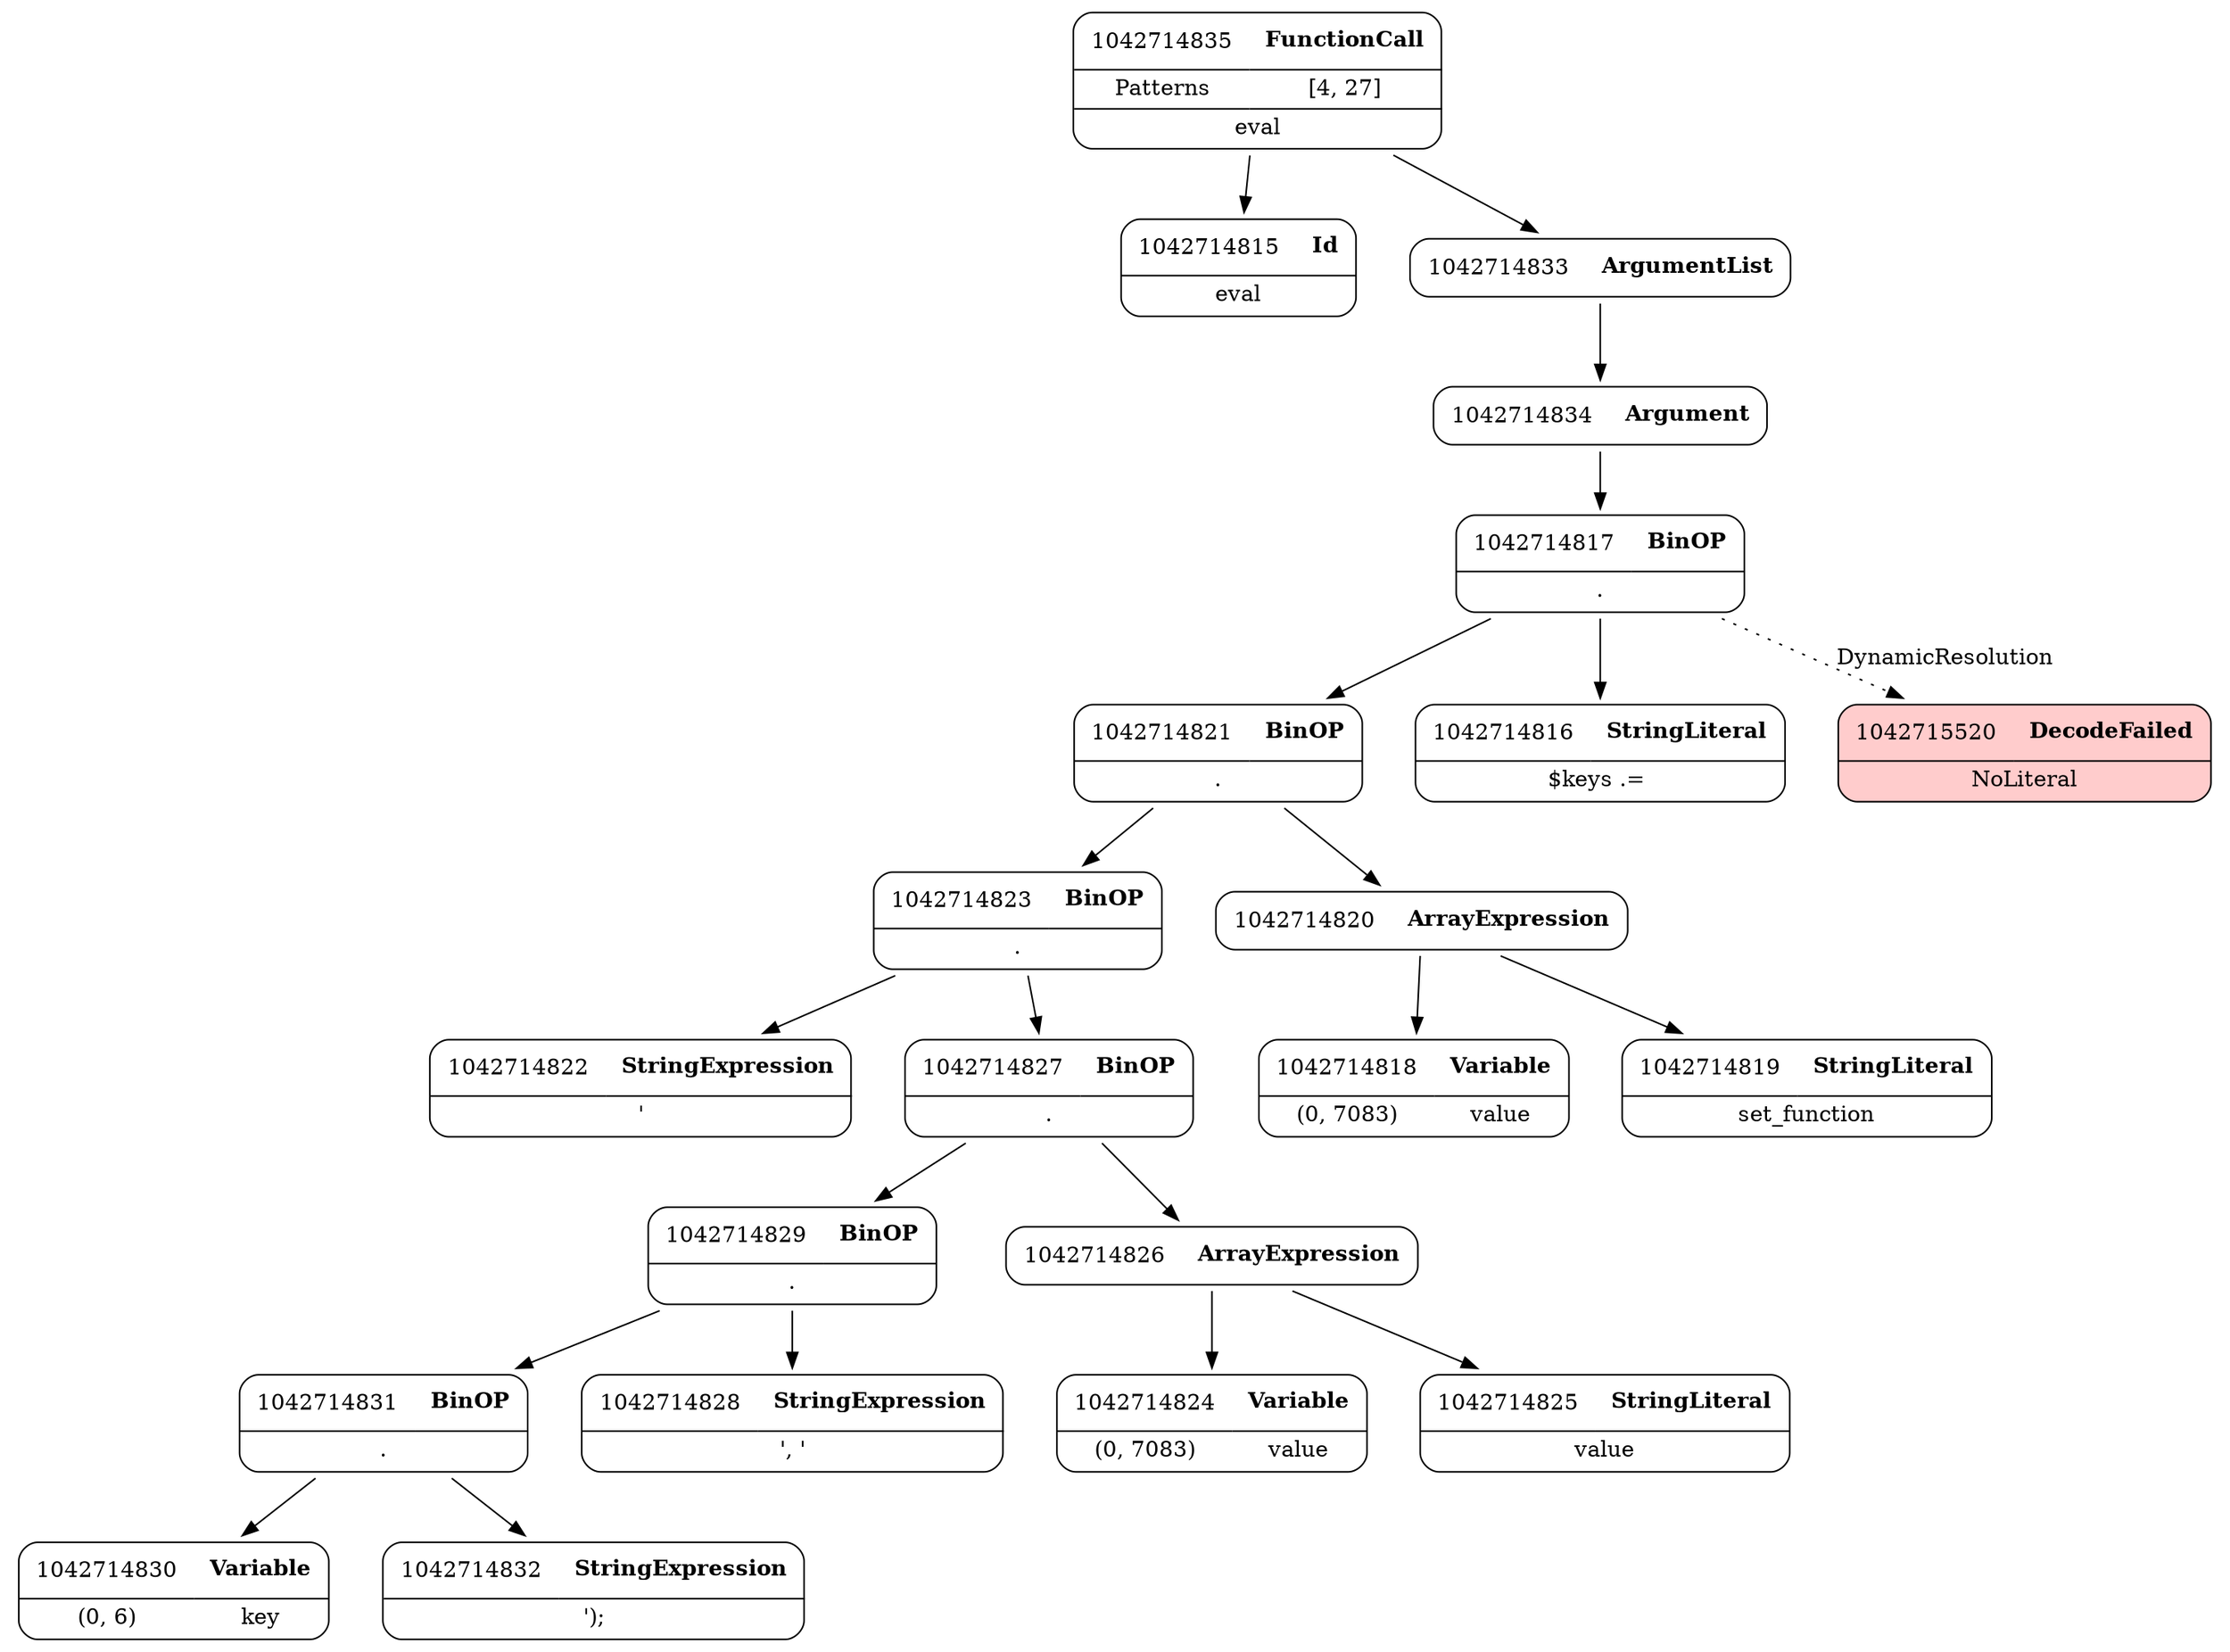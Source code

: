 digraph ast {
node [shape=none];
1042714822 [label=<<TABLE border='1' cellspacing='0' cellpadding='10' style='rounded' ><TR><TD border='0'>1042714822</TD><TD border='0'><B>StringExpression</B></TD></TR><HR/><TR><TD border='0' cellpadding='5' colspan='2'>'</TD></TR></TABLE>>];
1042714823 [label=<<TABLE border='1' cellspacing='0' cellpadding='10' style='rounded' ><TR><TD border='0'>1042714823</TD><TD border='0'><B>BinOP</B></TD></TR><HR/><TR><TD border='0' cellpadding='5' colspan='2'>.</TD></TR></TABLE>>];
1042714823 -> 1042714822 [weight=2];
1042714823 -> 1042714827 [weight=2];
1042714820 [label=<<TABLE border='1' cellspacing='0' cellpadding='10' style='rounded' ><TR><TD border='0'>1042714820</TD><TD border='0'><B>ArrayExpression</B></TD></TR></TABLE>>];
1042714820 -> 1042714818 [weight=2];
1042714820 -> 1042714819 [weight=2];
1042714821 [label=<<TABLE border='1' cellspacing='0' cellpadding='10' style='rounded' ><TR><TD border='0'>1042714821</TD><TD border='0'><B>BinOP</B></TD></TR><HR/><TR><TD border='0' cellpadding='5' colspan='2'>.</TD></TR></TABLE>>];
1042714821 -> 1042714820 [weight=2];
1042714821 -> 1042714823 [weight=2];
1042714818 [label=<<TABLE border='1' cellspacing='0' cellpadding='10' style='rounded' ><TR><TD border='0'>1042714818</TD><TD border='0'><B>Variable</B></TD></TR><HR/><TR><TD border='0' cellpadding='5'>(0, 7083)</TD><TD border='0' cellpadding='5'>value</TD></TR></TABLE>>];
1042714819 [label=<<TABLE border='1' cellspacing='0' cellpadding='10' style='rounded' ><TR><TD border='0'>1042714819</TD><TD border='0'><B>StringLiteral</B></TD></TR><HR/><TR><TD border='0' cellpadding='5' colspan='2'>set_function</TD></TR></TABLE>>];
1042714816 [label=<<TABLE border='1' cellspacing='0' cellpadding='10' style='rounded' ><TR><TD border='0'>1042714816</TD><TD border='0'><B>StringLiteral</B></TD></TR><HR/><TR><TD border='0' cellpadding='5' colspan='2'>$keys .= </TD></TR></TABLE>>];
1042715520 [label=<<TABLE border='1' cellspacing='0' cellpadding='10' style='rounded' bgcolor='#FFCCCC' ><TR><TD border='0'>1042715520</TD><TD border='0'><B>DecodeFailed</B></TD></TR><HR/><TR><TD border='0' cellpadding='5' colspan='2'>NoLiteral</TD></TR></TABLE>>];
1042714817 [label=<<TABLE border='1' cellspacing='0' cellpadding='10' style='rounded' ><TR><TD border='0'>1042714817</TD><TD border='0'><B>BinOP</B></TD></TR><HR/><TR><TD border='0' cellpadding='5' colspan='2'>.</TD></TR></TABLE>>];
1042714817 -> 1042714816 [weight=2];
1042714817 -> 1042714821 [weight=2];
1042714817 -> 1042715520 [style=dotted,label=DynamicResolution];
1042714830 [label=<<TABLE border='1' cellspacing='0' cellpadding='10' style='rounded' ><TR><TD border='0'>1042714830</TD><TD border='0'><B>Variable</B></TD></TR><HR/><TR><TD border='0' cellpadding='5'>(0, 6)</TD><TD border='0' cellpadding='5'>key</TD></TR></TABLE>>];
1042714831 [label=<<TABLE border='1' cellspacing='0' cellpadding='10' style='rounded' ><TR><TD border='0'>1042714831</TD><TD border='0'><B>BinOP</B></TD></TR><HR/><TR><TD border='0' cellpadding='5' colspan='2'>.</TD></TR></TABLE>>];
1042714831 -> 1042714830 [weight=2];
1042714831 -> 1042714832 [weight=2];
1042714828 [label=<<TABLE border='1' cellspacing='0' cellpadding='10' style='rounded' ><TR><TD border='0'>1042714828</TD><TD border='0'><B>StringExpression</B></TD></TR><HR/><TR><TD border='0' cellpadding='5' colspan='2'>', '</TD></TR></TABLE>>];
1042714829 [label=<<TABLE border='1' cellspacing='0' cellpadding='10' style='rounded' ><TR><TD border='0'>1042714829</TD><TD border='0'><B>BinOP</B></TD></TR><HR/><TR><TD border='0' cellpadding='5' colspan='2'>.</TD></TR></TABLE>>];
1042714829 -> 1042714828 [weight=2];
1042714829 -> 1042714831 [weight=2];
1042714826 [label=<<TABLE border='1' cellspacing='0' cellpadding='10' style='rounded' ><TR><TD border='0'>1042714826</TD><TD border='0'><B>ArrayExpression</B></TD></TR></TABLE>>];
1042714826 -> 1042714824 [weight=2];
1042714826 -> 1042714825 [weight=2];
1042714827 [label=<<TABLE border='1' cellspacing='0' cellpadding='10' style='rounded' ><TR><TD border='0'>1042714827</TD><TD border='0'><B>BinOP</B></TD></TR><HR/><TR><TD border='0' cellpadding='5' colspan='2'>.</TD></TR></TABLE>>];
1042714827 -> 1042714826 [weight=2];
1042714827 -> 1042714829 [weight=2];
1042714824 [label=<<TABLE border='1' cellspacing='0' cellpadding='10' style='rounded' ><TR><TD border='0'>1042714824</TD><TD border='0'><B>Variable</B></TD></TR><HR/><TR><TD border='0' cellpadding='5'>(0, 7083)</TD><TD border='0' cellpadding='5'>value</TD></TR></TABLE>>];
1042714825 [label=<<TABLE border='1' cellspacing='0' cellpadding='10' style='rounded' ><TR><TD border='0'>1042714825</TD><TD border='0'><B>StringLiteral</B></TD></TR><HR/><TR><TD border='0' cellpadding='5' colspan='2'>value</TD></TR></TABLE>>];
1042714834 [label=<<TABLE border='1' cellspacing='0' cellpadding='10' style='rounded' ><TR><TD border='0'>1042714834</TD><TD border='0'><B>Argument</B></TD></TR></TABLE>>];
1042714834 -> 1042714817 [weight=2];
1042714835 [label=<<TABLE border='1' cellspacing='0' cellpadding='10' style='rounded' ><TR><TD border='0'>1042714835</TD><TD border='0'><B>FunctionCall</B></TD></TR><HR/><TR><TD border='0' cellpadding='5'>Patterns</TD><TD border='0' cellpadding='5'>[4, 27]</TD></TR><HR/><TR><TD border='0' cellpadding='5' colspan='2'>eval</TD></TR></TABLE>>];
1042714835 -> 1042714815 [weight=2];
1042714835 -> 1042714833 [weight=2];
1042714832 [label=<<TABLE border='1' cellspacing='0' cellpadding='10' style='rounded' ><TR><TD border='0'>1042714832</TD><TD border='0'><B>StringExpression</B></TD></TR><HR/><TR><TD border='0' cellpadding='5' colspan='2'>');</TD></TR></TABLE>>];
1042714833 [label=<<TABLE border='1' cellspacing='0' cellpadding='10' style='rounded' ><TR><TD border='0'>1042714833</TD><TD border='0'><B>ArgumentList</B></TD></TR></TABLE>>];
1042714833 -> 1042714834 [weight=2];
1042714815 [label=<<TABLE border='1' cellspacing='0' cellpadding='10' style='rounded' ><TR><TD border='0'>1042714815</TD><TD border='0'><B>Id</B></TD></TR><HR/><TR><TD border='0' cellpadding='5' colspan='2'>eval</TD></TR></TABLE>>];
}
